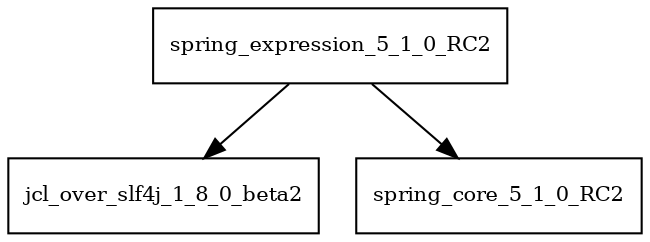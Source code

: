 digraph spring_expression_5_1_0_RC2_dependencies {
  node [shape = box, fontsize=10.0];
  spring_expression_5_1_0_RC2 -> jcl_over_slf4j_1_8_0_beta2;
  spring_expression_5_1_0_RC2 -> spring_core_5_1_0_RC2;
}

